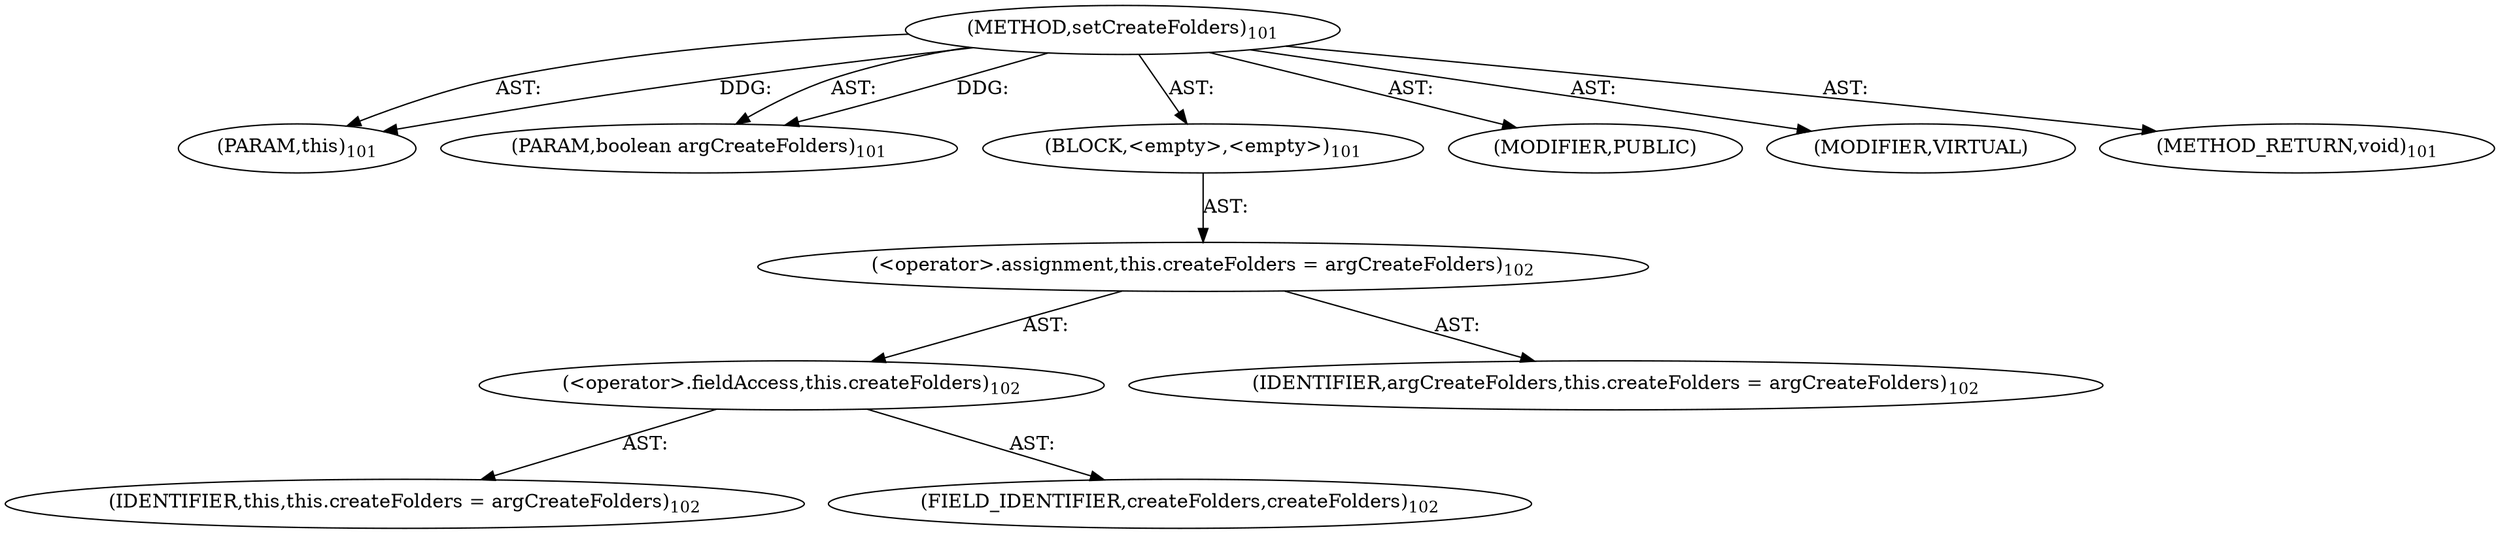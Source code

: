 digraph "setCreateFolders" {  
"111669149697" [label = <(METHOD,setCreateFolders)<SUB>101</SUB>> ]
"115964116992" [label = <(PARAM,this)<SUB>101</SUB>> ]
"115964117007" [label = <(PARAM,boolean argCreateFolders)<SUB>101</SUB>> ]
"25769803777" [label = <(BLOCK,&lt;empty&gt;,&lt;empty&gt;)<SUB>101</SUB>> ]
"30064771083" [label = <(&lt;operator&gt;.assignment,this.createFolders = argCreateFolders)<SUB>102</SUB>> ]
"30064771084" [label = <(&lt;operator&gt;.fieldAccess,this.createFolders)<SUB>102</SUB>> ]
"68719476736" [label = <(IDENTIFIER,this,this.createFolders = argCreateFolders)<SUB>102</SUB>> ]
"55834574854" [label = <(FIELD_IDENTIFIER,createFolders,createFolders)<SUB>102</SUB>> ]
"68719476792" [label = <(IDENTIFIER,argCreateFolders,this.createFolders = argCreateFolders)<SUB>102</SUB>> ]
"133143986181" [label = <(MODIFIER,PUBLIC)> ]
"133143986182" [label = <(MODIFIER,VIRTUAL)> ]
"128849018881" [label = <(METHOD_RETURN,void)<SUB>101</SUB>> ]
  "111669149697" -> "115964116992"  [ label = "AST: "] 
  "111669149697" -> "115964117007"  [ label = "AST: "] 
  "111669149697" -> "25769803777"  [ label = "AST: "] 
  "111669149697" -> "133143986181"  [ label = "AST: "] 
  "111669149697" -> "133143986182"  [ label = "AST: "] 
  "111669149697" -> "128849018881"  [ label = "AST: "] 
  "25769803777" -> "30064771083"  [ label = "AST: "] 
  "30064771083" -> "30064771084"  [ label = "AST: "] 
  "30064771083" -> "68719476792"  [ label = "AST: "] 
  "30064771084" -> "68719476736"  [ label = "AST: "] 
  "30064771084" -> "55834574854"  [ label = "AST: "] 
  "111669149697" -> "115964116992"  [ label = "DDG: "] 
  "111669149697" -> "115964117007"  [ label = "DDG: "] 
}
